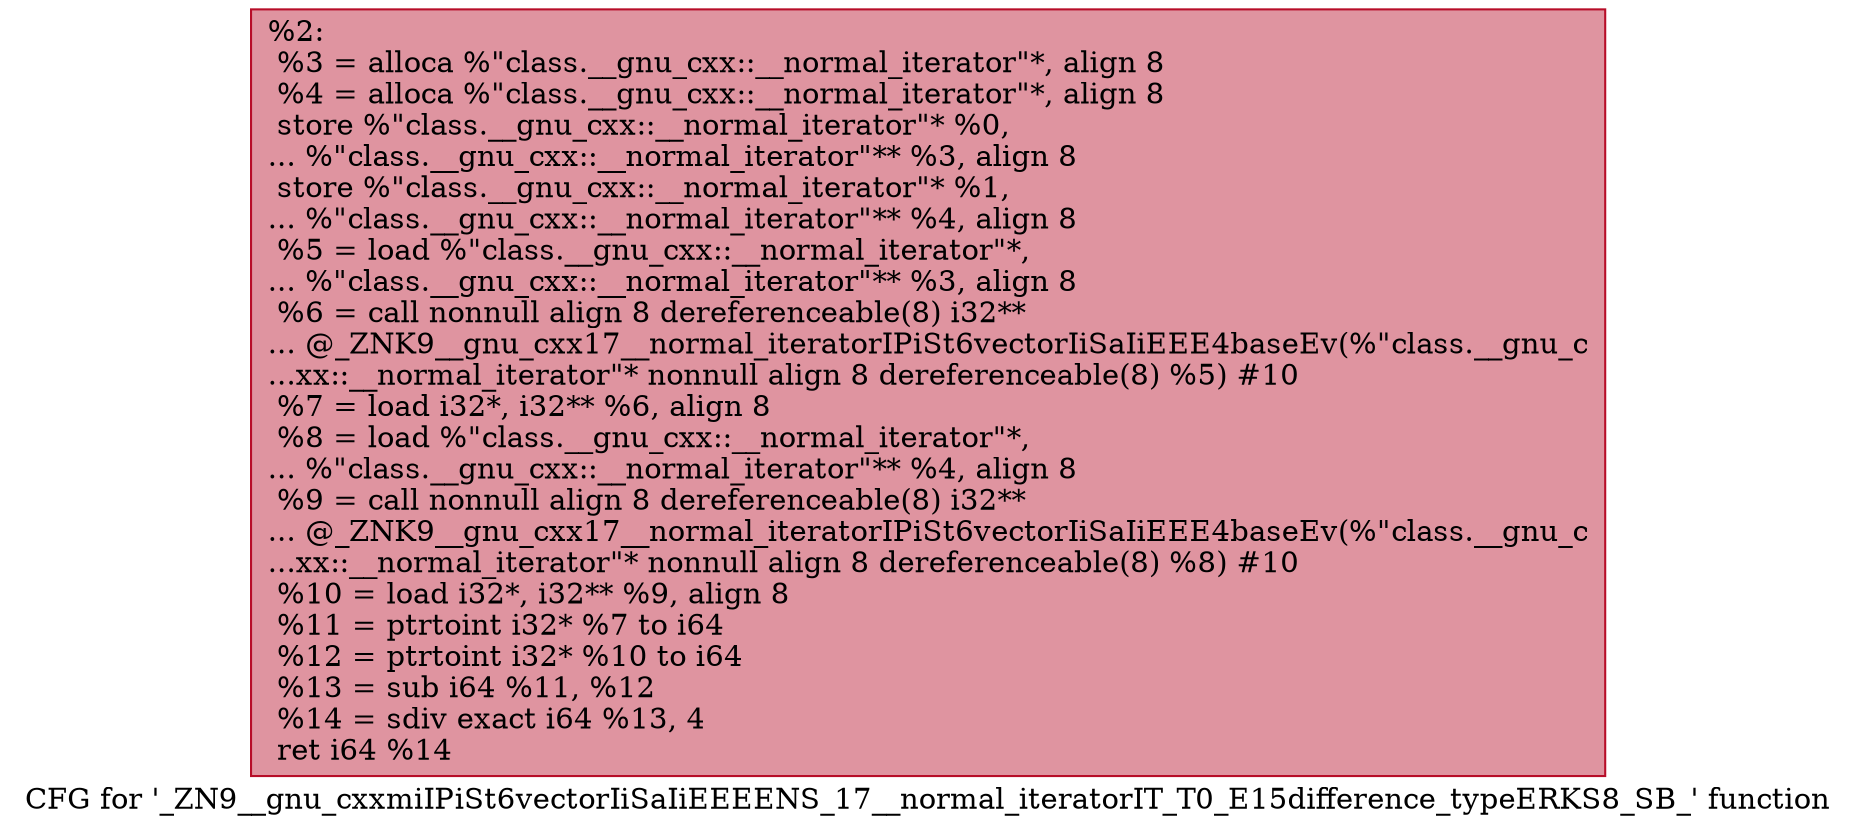 digraph "CFG for '_ZN9__gnu_cxxmiIPiSt6vectorIiSaIiEEEENS_17__normal_iteratorIT_T0_E15difference_typeERKS8_SB_' function" {
	label="CFG for '_ZN9__gnu_cxxmiIPiSt6vectorIiSaIiEEEENS_17__normal_iteratorIT_T0_E15difference_typeERKS8_SB_' function";

	Node0x558fd0e2d320 [shape=record,color="#b70d28ff", style=filled, fillcolor="#b70d2870",label="{%2:\l  %3 = alloca %\"class.__gnu_cxx::__normal_iterator\"*, align 8\l  %4 = alloca %\"class.__gnu_cxx::__normal_iterator\"*, align 8\l  store %\"class.__gnu_cxx::__normal_iterator\"* %0,\l... %\"class.__gnu_cxx::__normal_iterator\"** %3, align 8\l  store %\"class.__gnu_cxx::__normal_iterator\"* %1,\l... %\"class.__gnu_cxx::__normal_iterator\"** %4, align 8\l  %5 = load %\"class.__gnu_cxx::__normal_iterator\"*,\l... %\"class.__gnu_cxx::__normal_iterator\"** %3, align 8\l  %6 = call nonnull align 8 dereferenceable(8) i32**\l... @_ZNK9__gnu_cxx17__normal_iteratorIPiSt6vectorIiSaIiEEE4baseEv(%\"class.__gnu_c\l...xx::__normal_iterator\"* nonnull align 8 dereferenceable(8) %5) #10\l  %7 = load i32*, i32** %6, align 8\l  %8 = load %\"class.__gnu_cxx::__normal_iterator\"*,\l... %\"class.__gnu_cxx::__normal_iterator\"** %4, align 8\l  %9 = call nonnull align 8 dereferenceable(8) i32**\l... @_ZNK9__gnu_cxx17__normal_iteratorIPiSt6vectorIiSaIiEEE4baseEv(%\"class.__gnu_c\l...xx::__normal_iterator\"* nonnull align 8 dereferenceable(8) %8) #10\l  %10 = load i32*, i32** %9, align 8\l  %11 = ptrtoint i32* %7 to i64\l  %12 = ptrtoint i32* %10 to i64\l  %13 = sub i64 %11, %12\l  %14 = sdiv exact i64 %13, 4\l  ret i64 %14\l}"];
}
